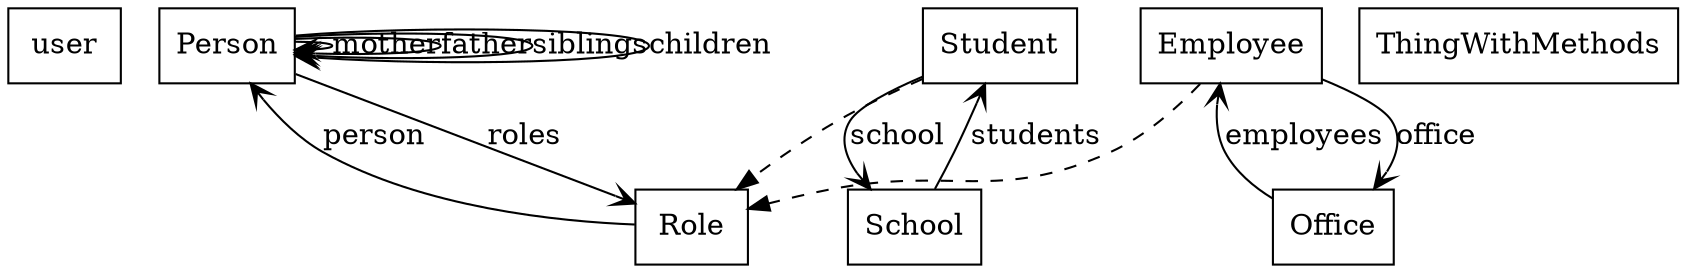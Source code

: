 digraph database {
  node[shape=box,color=black];
  subgraph inheritance {
    edge[style=dashed,dir=forward,arrowhead=normal];
    "user";
    "Person";
    "Role";
    "Student" -> "Role";
    "Employee" -> "Role";
    "School";
    "Office";
    "ThingWithMethods";
  }
  subgraph relations {
    edge[dir=forward,arrowhead=vee];
    "Person" -> "Person" [label="mother"];
    "Person" -> "Person" [label="father"];
    "Person" -> "Person" [label="siblings"];
    "Person" -> "Person" [label="children"];
    "Person" -> "Role" [label="roles"];
    "Role" -> "Person" [label="person"];
    "School" -> "Student" [label="students"];
    "Student" -> "School" [label="school"];
    "Employee" -> "Office" [label="office"];
    "Office" -> "Employee" [label="employees"];
  }
}
